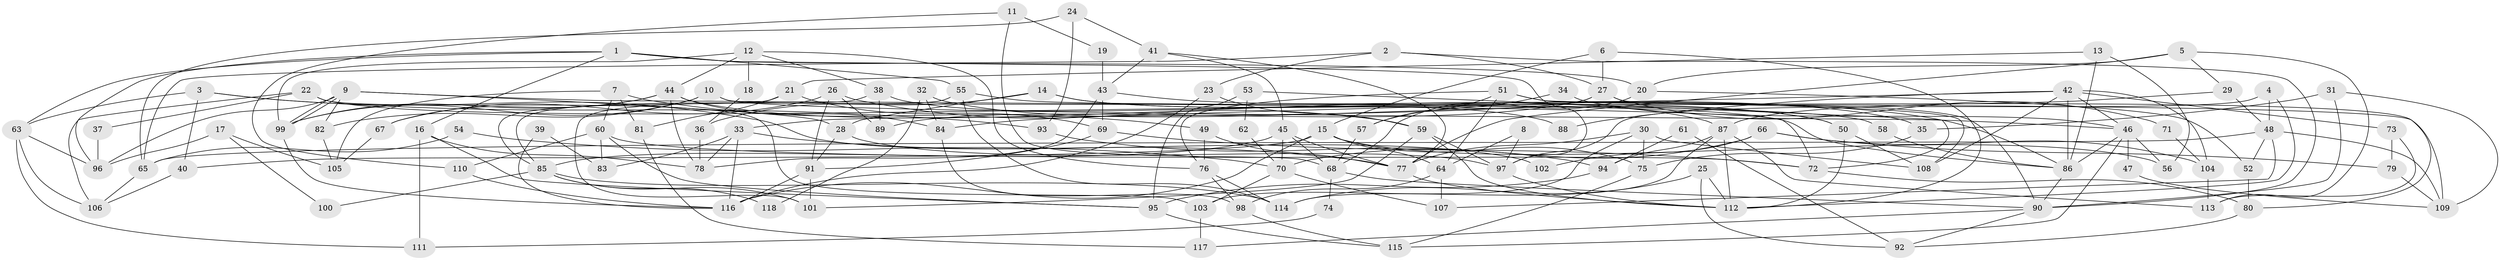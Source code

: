 // coarse degree distribution, {9: 0.0379746835443038, 7: 0.10126582278481013, 4: 0.189873417721519, 3: 0.22784810126582278, 6: 0.12658227848101267, 2: 0.11392405063291139, 8: 0.0759493670886076, 5: 0.10126582278481013, 11: 0.012658227848101266, 10: 0.012658227848101266}
// Generated by graph-tools (version 1.1) at 2025/52/02/27/25 19:52:02]
// undirected, 118 vertices, 236 edges
graph export_dot {
graph [start="1"]
  node [color=gray90,style=filled];
  1;
  2;
  3;
  4;
  5;
  6;
  7;
  8;
  9;
  10;
  11;
  12;
  13;
  14;
  15;
  16;
  17;
  18;
  19;
  20;
  21;
  22;
  23;
  24;
  25;
  26;
  27;
  28;
  29;
  30;
  31;
  32;
  33;
  34;
  35;
  36;
  37;
  38;
  39;
  40;
  41;
  42;
  43;
  44;
  45;
  46;
  47;
  48;
  49;
  50;
  51;
  52;
  53;
  54;
  55;
  56;
  57;
  58;
  59;
  60;
  61;
  62;
  63;
  64;
  65;
  66;
  67;
  68;
  69;
  70;
  71;
  72;
  73;
  74;
  75;
  76;
  77;
  78;
  79;
  80;
  81;
  82;
  83;
  84;
  85;
  86;
  87;
  88;
  89;
  90;
  91;
  92;
  93;
  94;
  95;
  96;
  97;
  98;
  99;
  100;
  101;
  102;
  103;
  104;
  105;
  106;
  107;
  108;
  109;
  110;
  111;
  112;
  113;
  114;
  115;
  116;
  117;
  118;
  1 -- 55;
  1 -- 97;
  1 -- 16;
  1 -- 20;
  1 -- 63;
  1 -- 96;
  2 -- 65;
  2 -- 23;
  2 -- 27;
  2 -- 90;
  3 -- 63;
  3 -- 40;
  3 -- 93;
  3 -- 102;
  4 -- 48;
  4 -- 112;
  4 -- 97;
  5 -- 77;
  5 -- 20;
  5 -- 29;
  5 -- 113;
  6 -- 15;
  6 -- 27;
  6 -- 112;
  7 -- 81;
  7 -- 60;
  7 -- 49;
  7 -- 105;
  8 -- 64;
  8 -- 97;
  9 -- 99;
  9 -- 99;
  9 -- 28;
  9 -- 72;
  9 -- 82;
  9 -- 96;
  10 -- 99;
  10 -- 46;
  10 -- 82;
  10 -- 109;
  11 -- 68;
  11 -- 110;
  11 -- 19;
  12 -- 99;
  12 -- 38;
  12 -- 18;
  12 -- 44;
  12 -- 76;
  13 -- 86;
  13 -- 56;
  13 -- 21;
  14 -- 35;
  14 -- 28;
  14 -- 36;
  14 -- 50;
  15 -- 64;
  15 -- 116;
  15 -- 40;
  15 -- 56;
  15 -- 75;
  16 -- 78;
  16 -- 95;
  16 -- 111;
  17 -- 105;
  17 -- 96;
  17 -- 100;
  18 -- 36;
  19 -- 43;
  20 -- 68;
  20 -- 52;
  21 -- 85;
  21 -- 69;
  21 -- 81;
  22 -- 106;
  22 -- 86;
  22 -- 37;
  22 -- 103;
  23 -- 59;
  23 -- 116;
  24 -- 41;
  24 -- 93;
  24 -- 65;
  25 -- 92;
  25 -- 112;
  25 -- 114;
  26 -- 67;
  26 -- 91;
  26 -- 59;
  26 -- 89;
  27 -- 33;
  27 -- 71;
  27 -- 80;
  27 -- 89;
  28 -- 97;
  28 -- 91;
  29 -- 87;
  29 -- 48;
  30 -- 77;
  30 -- 108;
  30 -- 75;
  30 -- 103;
  31 -- 90;
  31 -- 109;
  31 -- 35;
  32 -- 50;
  32 -- 84;
  32 -- 118;
  33 -- 77;
  33 -- 116;
  33 -- 78;
  33 -- 83;
  34 -- 46;
  34 -- 57;
  35 -- 75;
  36 -- 78;
  37 -- 96;
  38 -- 89;
  38 -- 85;
  38 -- 88;
  39 -- 116;
  39 -- 83;
  40 -- 106;
  41 -- 77;
  41 -- 43;
  41 -- 45;
  42 -- 84;
  42 -- 86;
  42 -- 46;
  42 -- 73;
  42 -- 88;
  42 -- 104;
  42 -- 108;
  43 -- 78;
  43 -- 86;
  43 -- 69;
  44 -- 87;
  44 -- 67;
  44 -- 78;
  44 -- 84;
  44 -- 99;
  45 -- 70;
  45 -- 68;
  45 -- 77;
  45 -- 85;
  46 -- 115;
  46 -- 47;
  46 -- 56;
  46 -- 86;
  47 -- 109;
  48 -- 52;
  48 -- 65;
  48 -- 107;
  48 -- 109;
  49 -- 77;
  49 -- 76;
  50 -- 112;
  50 -- 108;
  51 -- 108;
  51 -- 76;
  51 -- 57;
  51 -- 64;
  51 -- 90;
  52 -- 80;
  53 -- 95;
  53 -- 72;
  53 -- 62;
  54 -- 65;
  54 -- 70;
  55 -- 114;
  55 -- 101;
  55 -- 58;
  57 -- 68;
  58 -- 86;
  59 -- 97;
  59 -- 101;
  59 -- 112;
  60 -- 95;
  60 -- 72;
  60 -- 83;
  60 -- 110;
  61 -- 92;
  61 -- 94;
  62 -- 70;
  63 -- 96;
  63 -- 106;
  63 -- 111;
  64 -- 107;
  64 -- 98;
  65 -- 106;
  66 -- 104;
  66 -- 79;
  66 -- 70;
  66 -- 102;
  67 -- 105;
  68 -- 90;
  68 -- 74;
  69 -- 72;
  69 -- 91;
  70 -- 103;
  70 -- 107;
  71 -- 104;
  72 -- 80;
  73 -- 113;
  73 -- 79;
  74 -- 111;
  75 -- 115;
  76 -- 98;
  76 -- 114;
  77 -- 112;
  79 -- 109;
  80 -- 92;
  81 -- 117;
  82 -- 105;
  84 -- 98;
  85 -- 114;
  85 -- 100;
  85 -- 101;
  85 -- 118;
  86 -- 90;
  87 -- 112;
  87 -- 114;
  87 -- 94;
  87 -- 113;
  90 -- 92;
  90 -- 117;
  91 -- 101;
  91 -- 116;
  93 -- 94;
  94 -- 95;
  95 -- 115;
  97 -- 112;
  98 -- 115;
  99 -- 116;
  103 -- 117;
  104 -- 113;
  110 -- 116;
}
